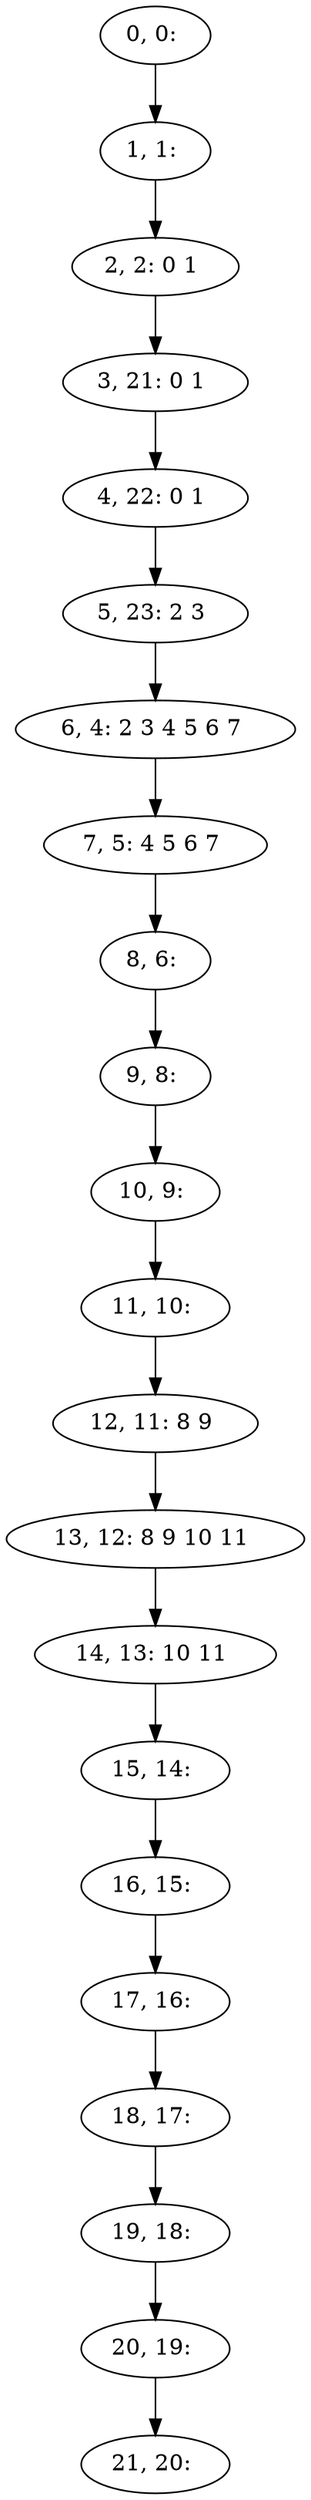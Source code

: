 digraph G {
0[label="0, 0: "];
1[label="1, 1: "];
2[label="2, 2: 0 1 "];
3[label="3, 21: 0 1 "];
4[label="4, 22: 0 1 "];
5[label="5, 23: 2 3 "];
6[label="6, 4: 2 3 4 5 6 7 "];
7[label="7, 5: 4 5 6 7 "];
8[label="8, 6: "];
9[label="9, 8: "];
10[label="10, 9: "];
11[label="11, 10: "];
12[label="12, 11: 8 9 "];
13[label="13, 12: 8 9 10 11 "];
14[label="14, 13: 10 11 "];
15[label="15, 14: "];
16[label="16, 15: "];
17[label="17, 16: "];
18[label="18, 17: "];
19[label="19, 18: "];
20[label="20, 19: "];
21[label="21, 20: "];
0->1 ;
1->2 ;
2->3 ;
3->4 ;
4->5 ;
5->6 ;
6->7 ;
7->8 ;
8->9 ;
9->10 ;
10->11 ;
11->12 ;
12->13 ;
13->14 ;
14->15 ;
15->16 ;
16->17 ;
17->18 ;
18->19 ;
19->20 ;
20->21 ;
}
